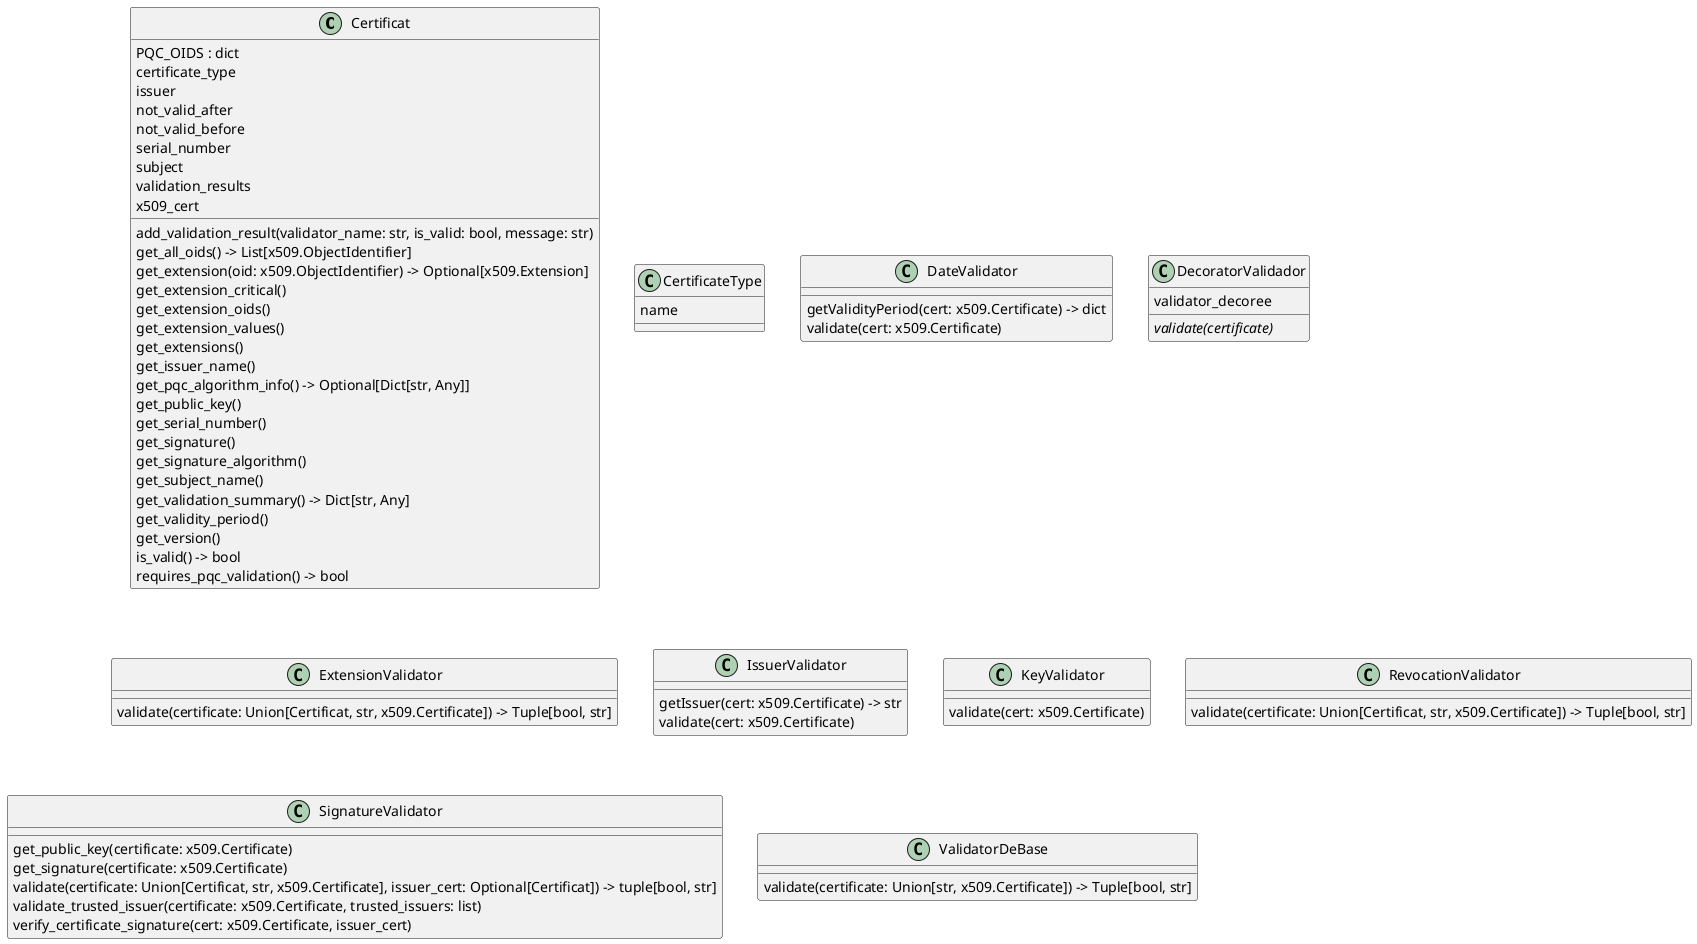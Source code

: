 @startuml classes_UML-decorator-validator
set namespaceSeparator none
class "Certificat" as src.models.certificat.Certificat {
  PQC_OIDS : dict
  certificate_type
  issuer
  not_valid_after
  not_valid_before
  serial_number
  subject
  validation_results
  x509_cert
  add_validation_result(validator_name: str, is_valid: bool, message: str)
  get_all_oids() -> List[x509.ObjectIdentifier]
  get_extension(oid: x509.ObjectIdentifier) -> Optional[x509.Extension]
  get_extension_critical()
  get_extension_oids()
  get_extension_values()
  get_extensions()
  get_issuer_name()
  get_pqc_algorithm_info() -> Optional[Dict[str, Any]]
  get_public_key()
  get_serial_number()
  get_signature()
  get_signature_algorithm()
  get_subject_name()
  get_validation_summary() -> Dict[str, Any]
  get_validity_period()
  get_version()
  is_valid() -> bool
  requires_pqc_validation() -> bool
}
class "CertificateType" as src.models.certificat.CertificateType {
  name
}
class "DateValidator" as src.models.DateValidator.DateValidator {
  getValidityPeriod(cert: x509.Certificate) -> dict
  validate(cert: x509.Certificate)
}
class "DecoratorValidador" as src.models.decoratorValidador.DecoratorValidador {
  validator_decoree
  {abstract}validate(certificate)
}
class "ExtensionValidator" as src.models.ExtensionValidator.ExtensionValidator {
  validate(certificate: Union[Certificat, str, x509.Certificate]) -> Tuple[bool, str]
}
class "IssuerValidator" as src.models.IssuerValidator.IssuerValidator {
  getIssuer(cert: x509.Certificate) -> str
  validate(cert: x509.Certificate)
}
class "KeyValidator" as src.models.KeyValidator.KeyValidator {
  validate(cert: x509.Certificate)
}
class "RevocationValidator" as src.models.RevocationValidator.RevocationValidator {
  validate(certificate: Union[Certificat, str, x509.Certificate]) -> Tuple[bool, str]
}
class "SignatureValidator" as src.models.SignatureValidator.SignatureValidator {
  get_public_key(certificate: x509.Certificate)
  get_signature(certificate: x509.Certificate)
  validate(certificate: Union[Certificat, str, x509.Certificate], issuer_cert: Optional[Certificat]) -> tuple[bool, str]
  validate_trusted_issuer(certificate: x509.Certificate, trusted_issuers: list)
  verify_certificate_signature(cert: x509.Certificate, issuer_cert)
}
class "ValidatorDeBase" as src.models.ValidatorDeBase.ValidatorDeBase {
  validate(certificate: Union[str, x509.Certificate]) -> Tuple[bool, str]
}
@enduml
